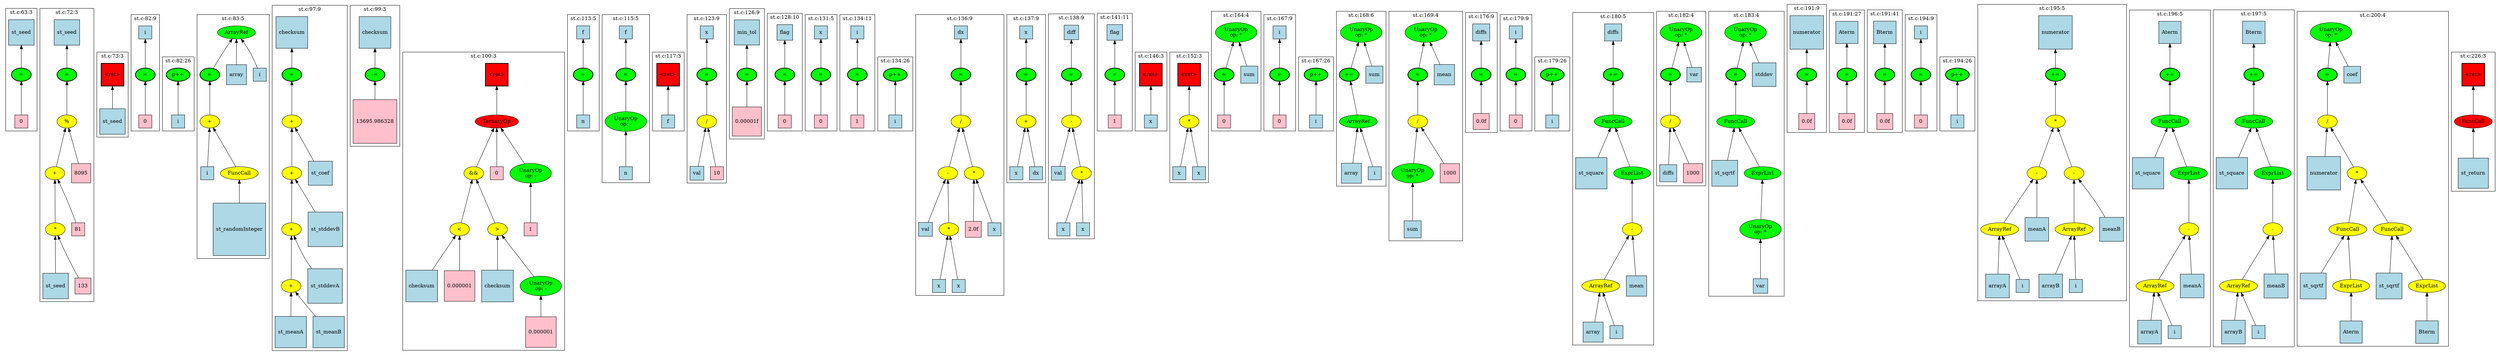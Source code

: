strict graph "" {
	graph [bb="0,0,5948,826.5",
		newrank=true
	];
	node [label="\N"];
	{
		graph [rank=same,
			rankdir=LR
		];
		rank2	[height=0.5,
			label="",
			pos="1.5,652",
			style=invis,
			width=0.013889];
		185	[fillcolor=green,
			height=0.5,
			label="=",
			pos="47.5,652",
			style="filled,bold",
			width=0.75];
		rank2 -- 185	[pos="2.2188,652 8.2327,652 14.247,652 20.26,652",
			style=invis];
		194	[fillcolor=green,
			height=0.5,
			label="=",
			pos="157.5,652",
			style="filled,bold",
			width=0.75];
		185 -- 194	[pos="74.57,652 93.143,652 111.72,652 130.29,652",
			style=invis];
		203	[fillcolor=red,
			height=0.65278,
			label="\<ret\>",
			pos="267.5,652",
			shape=square,
			style="filled,bold",
			width=0.65278];
		194 -- 203	[pos="184.57,652 204.33,652 224.09,652 243.85,652",
			style=invis];
		221	[fillcolor=green,
			height=0.5,
			label="=",
			pos="346.5,652",
			style="filled,bold",
			width=0.75];
		203 -- 221	[pos="291.26,652 300.61,652 309.96,652 319.31,652",
			style=invis];
		227	[fillcolor=green,
			height=0.5,
			label="p++",
			pos="424.5,652",
			style="filled,bold",
			width=0.75];
		221 -- 227	[pos="373.62,652 381.57,652 389.52,652 397.47,652",
			style=invis];
		229	[fillcolor=green,
			height=0.5,
			label="=",
			pos="502.5,652",
			style="filled,bold",
			width=0.75];
		227 -- 229	[pos="451.62,652 459.57,652 467.52,652 475.47,652",
			style=invis];
		259	[fillcolor=green,
			height=0.5,
			label="=",
			pos="706.5,652",
			style="filled,bold",
			width=0.75];
		229 -- 259	[pos="510.65,669.36 516.89,681.12 526.47,696.31 538.5,706.5 541.84,709.33 543.22,709.59 547.5,710.5 569.46,715.16 626.54,715.16 648.5,\
710.5 670.6,705.81 687.52,684.62 697.23,669.09",
			style=invis];
		271	[fillcolor=green,
			height=0.5,
			label="-=",
			pos="903.5,652",
			style="filled,bold",
			width=0.75];
		259 -- 271	[pos="733.82,652 781.32,652 828.82,652 876.32,652",
			style=invis];
		274	[fillcolor=red,
			height=0.65278,
			label="\<ret\>",
			pos="1186.5,652",
			shape=square,
			style="filled,bold",
			width=0.65278];
		271 -- 274	[pos="930.58,652 1007.9,652 1085.2,652 1162.5,652",
			style=invis];
		304	[fillcolor=green,
			height=0.5,
			label="=",
			pos="1386.5,652",
			style="filled,bold",
			width=0.75];
		274 -- 304	[pos="1210.3,652 1260,652 1309.7,652 1359.3,652",
			style=invis];
		307	[fillcolor=green,
			height=0.5,
			label="=",
			pos="1484.5,652",
			style="filled,bold",
			width=0.75];
		304 -- 307	[pos="1413.7,652 1428.2,652 1442.8,652 1457.4,652",
			style=invis];
		311	[fillcolor=red,
			height=0.65278,
			label="\<ret\>",
			pos="1582.5,652",
			shape=square,
			style="filled,bold",
			width=0.65278];
		307 -- 311	[pos="1511.7,652 1527.4,652 1543.2,652 1559,652",
			style=invis];
		323	[fillcolor=green,
			height=0.5,
			label="=",
			pos="1678.5,652",
			style="filled,bold",
			width=0.75];
		311 -- 323	[pos="1606.1,652 1621.2,652 1636.3,652 1651.4,652",
			style=invis];
		335	[fillcolor=green,
			height=0.5,
			label="=",
			pos="1780.5,652",
			style="filled,bold",
			width=0.75];
		323 -- 335	[pos="1705.6,652 1721.5,652 1737.4,652 1753.3,652",
			style=invis];
		342	[fillcolor=green,
			height=0.5,
			label="=",
			pos="1867.5,652",
			style="filled,bold",
			width=0.75];
		335 -- 342	[pos="1807.7,652 1818.6,652 1829.5,652 1840.4,652",
			style=invis];
		350	[fillcolor=green,
			height=0.5,
			label="=",
			pos="1949.5,652",
			style="filled,bold",
			width=0.75];
		342 -- 350	[pos="1894.7,652 1903.9,652 1913,652 1922.1,652",
			style=invis];
		356	[fillcolor=green,
			height=0.5,
			label="=",
			pos="2030.5,652",
			style="filled,bold",
			width=0.75];
		350 -- 356	[pos="1976.7,652 1985.5,652 1994.4,652 2003.2,652",
			style=invis];
		362	[fillcolor=green,
			height=0.5,
			label="p++",
			pos="2115.5,652",
			style="filled,bold",
			width=0.75];
		356 -- 362	[pos="2057.7,652 2068,652 2078.2,652 2088.4,652",
			style=invis];
		369	[fillcolor=green,
			height=0.5,
			label="=",
			pos="2283.5,652",
			style="filled,bold",
			width=0.75];
		362 -- 369	[pos="2142.7,652 2180.6,652 2218.4,652 2256.3,652",
			style=invis];
		380	[fillcolor=green,
			height=0.5,
			label="=",
			pos="2457.5,652",
			style="filled,bold",
			width=0.75];
		369 -- 380	[pos="2310.7,652 2350.5,652 2390.4,652 2430.3,652",
			style=invis];
		385	[fillcolor=green,
			height=0.5,
			label="=",
			pos="2580.5,652",
			style="filled,bold",
			width=0.75];
		380 -- 385	[pos="2484.9,652 2507.7,652 2530.5,652 2553.2,652",
			style=invis];
		399	[fillcolor=green,
			height=0.5,
			label="=",
			pos="2688.5,652",
			style="filled,bold",
			width=0.75];
		385 -- 399	[pos="2607.5,652 2625.4,652 2643.4,652 2661.3,652",
			style=invis];
		402	[fillcolor=red,
			height=0.65278,
			label="\<ret\>",
			pos="2770.5,652",
			shape=square,
			style="filled,bold",
			width=0.65278];
		399 -- 402	[pos="2715.7,652 2726.1,652 2736.6,652 2747,652",
			style=invis];
		414	[fillcolor=red,
			height=0.65278,
			label="\<ret\>",
			pos="2866.5,652",
			shape=square,
			style="filled,bold",
			width=0.65278];
		402 -- 414	[pos="2794.1,652 2810.3,652 2826.5,652 2842.8,652",
			style=invis];
		440	[fillcolor=green,
			height=0.5,
			label="=",
			pos="2962.5,652",
			style="filled,bold",
			width=0.75];
		414 -- 440	[pos="2890.1,652 2905.2,652 2920.3,652 2935.4,652",
			style=invis];
		446	[fillcolor=green,
			height=0.5,
			label="=",
			pos="3098.5,652",
			style="filled,bold",
			width=0.75];
		440 -- 446	[pos="2970.6,669.36 2976.9,681.12 2986.5,696.31 2998.5,706.5 3001.8,709.33 3003.2,709.59 3007.5,710.5 3026.2,714.47 3031.8,714.47 3050.5,\
710.5 3070.7,706.22 3084.2,685.19 3091.6,669.56",
			style=invis];
		452	[fillcolor=green,
			height=0.5,
			label="p++",
			pos="3179.5,652",
			style="filled,bold",
			width=0.75];
		446 -- 452	[pos="3125.7,652 3134.5,652 3143.4,652 3152.2,652",
			style=invis];
		454	[fillcolor=green,
			height=0.5,
			label="+=",
			pos="3261.5,652",
			style="filled,bold",
			width=0.75];
		452 -- 454	[pos="3206.7,652 3215.9,652 3225,652 3234.1,652",
			style=invis];
		460	[fillcolor=green,
			height=0.5,
			label="=",
			pos="3425.5,652",
			style="filled,bold",
			width=0.75];
		454 -- 460	[pos="3269.6,669.36 3275.9,681.12 3285.5,696.31 3297.5,706.5 3300.8,709.33 3302.2,709.59 3306.5,710.5 3325.2,714.47 3330.8,714.47 3349.5,\
710.5 3375.7,704.93 3399,683.23 3412.7,667.89",
			style=invis];
		492	[fillcolor=green,
			height=0.5,
			label="=",
			pos="3577.5,652",
			style="filled,bold",
			width=0.75];
		460 -- 492	[pos="3434,669.36 3440.4,681.11 3450.3,696.3 3462.5,706.5 3465.9,709.31 3467.2,709.59 3471.5,710.5 3484.1,713.18 3516.9,713.18 3529.5,\
710.5 3549.7,706.22 3563.2,685.19 3570.6,669.56",
			style=invis];
		498	[fillcolor=green,
			height=0.5,
			label="=",
			pos="3655.5,652",
			style="filled,bold",
			width=0.75];
		492 -- 498	[pos="3604.6,652 3612.6,652 3620.5,652 3628.5,652",
			style=invis];
		504	[fillcolor=green,
			height=0.5,
			label="p++",
			pos="3736.5,652",
			style="filled,bold",
			width=0.75];
		498 -- 504	[pos="3682.7,652 3691.5,652 3700.4,652 3709.2,652",
			style=invis];
		506	[fillcolor=green,
			height=0.5,
			label="+=",
			pos="3876.5,652",
			style="filled,bold",
			width=0.75];
		504 -- 506	[pos="3763.6,652 3792.1,652 3820.6,652 3849.1,652",
			style=invis];
		516	[fillcolor=green,
			height=0.5,
			label="=",
			pos="4012.5,652",
			style="filled,bold",
			width=0.75];
		506 -- 516	[pos="3903.6,652 3930.8,652 3958,652 3985.3,652",
			style=invis];
		522	[fillcolor=green,
			height=0.5,
			label="=",
			pos="4169.5,652",
			style="filled,bold",
			width=0.75];
		516 -- 522	[pos="4020.6,669.36 4026.9,681.12 4036.5,696.31 4048.5,706.5 4051.8,709.33 4053.2,709.59 4057.5,710.5 4074.5,714.1 4079.5,714.1 4096.5,\
710.5 4121.9,705.11 4144.1,683.6 4157.1,668.23",
			style=invis];
		558	[fillcolor=green,
			height=0.5,
			label="=",
			pos="4337.5,652",
			style="filled,bold",
			width=0.75];
		522 -- 558	[pos="4177.6,669.36 4183.9,681.12 4193.5,696.31 4205.5,706.5 4208.8,709.33 4210.2,709.59 4214.5,710.5 4228.6,713.5 4265.4,713.5 4279.5,\
710.5 4301.6,705.81 4318.5,684.62 4328.2,669.09",
			style=invis];
		562	[fillcolor=green,
			height=0.5,
			label="=",
			pos="4428.5,652",
			style="filled,bold",
			width=0.75];
		558 -- 562	[pos="4364.5,652 4376.7,652 4388.8,652 4401,652",
			style=invis];
		566	[fillcolor=green,
			height=0.5,
			label="=",
			pos="4513.5,652",
			style="filled,bold",
			width=0.75];
		562 -- 566	[pos="4455.7,652 4466,652 4476.2,652 4486.4,652",
			style=invis];
		572	[fillcolor=green,
			height=0.5,
			label="=",
			pos="4595.5,652",
			style="filled,bold",
			width=0.75];
		566 -- 572	[pos="4540.7,652 4549.9,652 4559,652 4568.1,652",
			style=invis];
		578	[fillcolor=green,
			height=0.5,
			label="p++",
			pos="4676.5,652",
			style="filled,bold",
			width=0.75];
		572 -- 578	[pos="4622.7,652 4631.5,652 4640.4,652 4649.2,652",
			style=invis];
		581	[fillcolor=green,
			height=0.5,
			label="+=",
			pos="4910.5,652",
			style="filled,bold",
			width=0.75];
		578 -- 581	[pos="4703.9,652 4763.8,652 4823.6,652 4883.5,652",
			style=invis];
		594	[fillcolor=green,
			height=0.5,
			label="+=",
			pos="5182.5,652",
			style="filled,bold",
			width=0.75];
		581 -- 594	[pos="4937.6,652 5010.1,652 5082.7,652 5155.2,652",
			style=invis];
		604	[fillcolor=green,
			height=0.5,
			label="+=",
			pos="5376.5,652",
			style="filled,bold",
			width=0.75];
		594 -- 604	[pos="5209.8,652 5256.3,652 5302.9,652 5349.5,652",
			style=invis];
		614	[fillcolor=green,
			height=0.5,
			label="=",
			pos="5549.5,652",
			style="filled,bold",
			width=0.75];
		604 -- 614	[pos="5403.5,652 5443.2,652 5482.8,652 5522.4,652",
			style=invis];
		696	[fillcolor=red,
			height=0.65278,
			label="\<ret\>",
			pos="5887.5,652",
			shape=square,
			style="filled,bold",
			width=0.65278];
		614 -- 696	[pos="5555.7,669.61 5562.4,685.27 5574.8,706.32 5594.5,710.5 5619.4,715.78 5798.6,715.78 5823.5,710.5 5843.5,706.25 5860.3,690.01 5871.7,\
675.71",
			style=invis];
		end	[height=0.5,
			label="",
			pos="5947.5,652",
			style=invis,
			width=0.013889];
		696 -- end	[pos="5911.4,652 5923.2,652 5935.1,652 5946.9,652",
			style=invis];
	}
	subgraph cluster194 {
		graph [bb="91.5,126.5,223.5,810",
			label="st.c:72:3",
			lheight=0.21,
			lp="157.5,798.5",
			lwidth=0.65
		];
		194;
		196	[fillcolor=yellow,
			height=0.5,
			label="%",
			pos="157.5,542.5",
			style=filled,
			width=0.75];
		194 -- 196	[dir=back,
			pos="s,157.5,633.73 157.5,623.48 157.5,603.7 157.5,577.64 157.5,560.73"];
		197	[fillcolor=yellow,
			height=0.5,
			label="+",
			pos="126.5,422.5",
			style=filled,
			width=0.75];
		196 -- 197	[dir=back,
			pos="s,153.06,524.59 150.5,514.84 144.5,492 136.04,459.81 130.93,440.38"];
		202	[fillcolor=pink,
			height=0.61111,
			label=8095,
			pos="193.5,422.5",
			shape=square,
			style=filled,
			width=0.61111];
		196 -- 202	[dir=back,
			pos="s,162.66,524.59 165.61,514.92 172.08,493.72 181.01,464.43 187.01,444.77"];
		198	[fillcolor=yellow,
			height=0.5,
			label="*",
			pos="126.5,293.5",
			style=filled,
			width=0.75];
		197 -- 198	[dir=back,
			pos="s,126.5,404.37 126.5,394.1 126.5,369.1 126.5,332.94 126.5,311.76"];
		201	[fillcolor=pink,
			height=0.5,
			label=81,
			pos="189.5,293.5",
			shape=square,
			style=filled,
			width=0.5];
		197 -- 201	[dir=back,
			pos="s,134.71,405.35 139.39,396.1 146.29,382.46 154.91,365.33 162.5,350 168.87,337.13 175.97,322.53 181.29,311.53"];
		195	[fillcolor=lightblue,
			height=0.77778,
			label=st_seed,
			pos="157.5,751",
			shape=square,
			style=filled,
			width=0.77778];
		195 -- 194	[dir=back,
			pos="s,157.5,722.98 157.5,712.64 157.5,697.98 157.5,681.89 157.5,670.12"];
		199	[fillcolor=lightblue,
			height=0.77778,
			label=st_seed,
			pos="127.5,162.5",
			shape=square,
			style=filled,
			width=0.77778];
		198 -- 199	[dir=back,
			pos="s,126.63,275.37 126.71,265.37 126.88,243.39 127.12,212.58 127.29,190.61"];
		200	[fillcolor=pink,
			height=0.51389,
			label=133,
			pos="192.5,162.5",
			shape=square,
			style=filled,
			width=0.51389];
		198 -- 200	[dir=back,
			pos="s,134.86,276.16 139.46,267.16 152.41,241.86 171.97,203.63 183.36,181.36"];
	}
	subgraph cluster581 {
		graph [bb="4723.5,127.5,5081.5,818.5",
			label="st.c:195:5",
			lheight=0.21,
			lp="4902.5,807",
			lwidth=0.75
		];
		581;
		583	[fillcolor=yellow,
			height=0.5,
			label="*",
			pos="4910.5,542.5",
			style=filled,
			width=0.75];
		581 -- 583	[dir=back,
			pos="s,4910.5,633.73 4910.5,623.48 4910.5,603.7 4910.5,577.64 4910.5,560.73"];
		584	[fillcolor=yellow,
			height=0.5,
			label="-",
			pos="4865.5,422.5",
			style=filled,
			width=0.75];
		583 -- 584	[dir=back,
			pos="s,4904.1,524.84 4900.5,515.36 4891.8,492.37 4879.3,459.62 4871.8,440.07"];
		589	[fillcolor=yellow,
			height=0.5,
			label="-",
			pos="4955.5,422.5",
			style=filled,
			width=0.75];
		583 -- 589	[dir=back,
			pos="s,4916.9,524.84 4920.5,515.36 4929.2,492.37 4941.7,459.62 4949.2,440.07"];
		585	[fillcolor=yellow,
			height=0.5,
			label=ArrayRef,
			pos="4775.5,293.5",
			style=filled,
			width=1.2277];
		584 -- 585	[dir=back,
			pos="s,4854.5,405.93 4848.6,397.61 4830.6,372.32 4802.8,333.07 4787.2,311.01"];
		588	[fillcolor=lightblue,
			height=0.77778,
			label=meanA,
			pos="4865.5,293.5",
			shape=square,
			style=filled,
			width=0.77778];
		584 -- 588	[dir=back,
			pos="s,4865.5,404.37 4865.5,394.28 4865.5,372.8 4865.5,342.98 4865.5,321.55"];
		590	[fillcolor=yellow,
			height=0.5,
			label=ArrayRef,
			pos="4955.5,293.5",
			style=filled,
			width=1.2277];
		589 -- 590	[dir=back,
			pos="s,4955.5,404.37 4955.5,394.1 4955.5,369.1 4955.5,332.94 4955.5,311.76"];
		593	[fillcolor=lightblue,
			height=0.77778,
			label=meanB,
			pos="5045.5,293.5",
			shape=square,
			style=filled,
			width=0.77778];
		589 -- 593	[dir=back,
			pos="s,4967.3,406.04 4973.4,398 4983.8,384.15 4997.1,366.22 5008.5,350 5015,340.81 5021.8,330.62 5027.9,321.5"];
		582	[fillcolor=lightblue,
			height=1.0139,
			label=numerator,
			pos="4910.5,751",
			shape=square,
			style=filled,
			width=1.0139];
		582 -- 581	[dir=back,
			pos="s,4910.5,714.43 4910.5,704.3 4910.5,692.1 4910.5,679.66 4910.5,670.08"];
		586	[fillcolor=lightblue,
			height=0.75,
			label=arrayA,
			pos="4768.5,162.5",
			shape=square,
			style=filled,
			width=0.75];
		585 -- 586	[dir=back,
			pos="s,4774.6,275.37 4774,265.23 4772.8,242.94 4771.1,211.63 4769.9,189.64"];
		587	[fillcolor=lightblue,
			height=0.5,
			label=i,
			pos="4831.5,162.5",
			shape=square,
			style=filled,
			width=0.5];
		585 -- 587	[dir=back,
			pos="s,4782.8,275.64 4786.9,266.2 4798,240.68 4814.5,202.69 4824,180.78"];
		591	[fillcolor=lightblue,
			height=0.73611,
			label=arrayB,
			pos="4898.5,162.5",
			shape=square,
			style=filled,
			width=0.73611];
		590 -- 591	[dir=back,
			pos="s,4948,275.64 4944,266.36 4934,243.89 4919.8,211.65 4909.9,189.28"];
		592	[fillcolor=lightblue,
			height=0.5,
			label=i,
			pos="4961.5,162.5",
			shape=square,
			style=filled,
			width=0.5];
		590 -- 592	[dir=back,
			pos="s,4956.3,275.37 4956.8,265.23 4958,239.7 4959.7,202.32 4960.7,180.7"];
	}
	subgraph cluster311 {
		graph [bb="1547.5,516.5,1617.5,706.5",
			label="st.c:117:3",
			lheight=0.21,
			lp="1582.5,695",
			lwidth=0.75
		];
		311;
		312	[fillcolor=lightblue,
			height=0.5,
			label=f,
			pos="1582.5,542.5",
			shape=square,
			style=filled,
			width=0.5];
		311 -- 312	[dir=back,
			pos="s,1582.5,628.46 1582.5,618.42 1582.5,599.41 1582.5,576.21 1582.5,560.71"];
	}
	subgraph cluster578 {
		graph [bb="4638.5,516.5,4715.5,701",
			label="st.c:194:26",
			lheight=0.21,
			lp="4677,689.5",
			lwidth=0.85
		];
		578;
		579	[fillcolor=lightblue,
			height=0.5,
			label=i,
			pos="4676.5,542.5",
			shape=square,
			style=filled,
			width=0.5];
		578 -- 579	[dir=back,
			pos="s,4676.5,633.73 4676.5,623.48 4676.5,603.7 4676.5,577.64 4676.5,560.73"];
	}
	subgraph cluster572 {
		graph [bb="4560.5,516.5,4630.5,800",
			label="st.c:194:9",
			lheight=0.21,
			lp="4595.5,788.5",
			lwidth=0.75
		];
		572;
		574	[fillcolor=pink,
			height=0.5,
			label=0,
			pos="4595.5,542.5",
			shape=square,
			style=filled,
			width=0.5];
		572 -- 574	[dir=back,
			pos="s,4595.5,633.73 4595.5,623.48 4595.5,603.7 4595.5,577.64 4595.5,560.73"];
		573	[fillcolor=lightblue,
			height=0.5,
			label=i,
			pos="4595.5,751",
			shape=square,
			style=filled,
			width=0.5];
		573 -- 572	[dir=back,
			pos="s,4595.5,732.66 4595.5,722.33 4595.5,705.53 4595.5,684.63 4595.5,670.19"];
	}
	subgraph cluster369 {
		graph [bb="2162.5,136.5,2396.5,800",
			label="st.c:136:9",
			lheight=0.21,
			lp="2279.5,788.5",
			lwidth=0.75
		];
		369;
		371	[fillcolor=yellow,
			height=0.5,
			label="/",
			pos="2283.5,542.5",
			style=filled,
			width=0.75];
		369 -- 371	[dir=back,
			pos="s,2283.5,633.73 2283.5,623.48 2283.5,603.7 2283.5,577.64 2283.5,560.73"];
		372	[fillcolor=yellow,
			height=0.5,
			label="-",
			pos="2247.5,422.5",
			style=filled,
			width=0.75];
		371 -- 372	[dir=back,
			pos="s,2278.3,524.59 2275.4,514.84 2268.4,492 2258.6,459.81 2252.6,440.38"];
		377	[fillcolor=yellow,
			height=0.5,
			label="*",
			pos="2319.5,422.5",
			style=filled,
			width=0.75];
		371 -- 377	[dir=back,
			pos="s,2288.7,524.59 2291.6,514.84 2298.6,492 2308.4,459.81 2314.4,440.38"];
		373	[fillcolor=lightblue,
			height=0.5,
			label=val,
			pos="2188.5,293.5",
			shape=square,
			style=filled,
			width=0.5];
		372 -- 373	[dir=back,
			pos="s,2239.9,405.16 2235.6,395.89 2223.9,370.79 2206.5,333.25 2196.4,311.59"];
		374	[fillcolor=yellow,
			height=0.5,
			label="*",
			pos="2251.5,293.5",
			style=filled,
			width=0.75];
		372 -- 374	[dir=back,
			pos="s,2248,404.37 2248.4,394.1 2249.2,369.1 2250.3,332.94 2251,311.76"];
		378	[fillcolor=pink,
			height=0.52778,
			label="2.0f",
			pos="2315.5,293.5",
			shape=square,
			style=filled,
			width=0.52778];
		377 -- 378	[dir=back,
			pos="s,2319,404.37 2318.6,394.22 2317.9,369.54 2316.7,333.9 2316.1,312.58"];
		379	[fillcolor=lightblue,
			height=0.5,
			label=x,
			pos="2370.5,293.5",
			shape=square,
			style=filled,
			width=0.5];
		377 -- 379	[dir=back,
			pos="s,2326.2,404.9 2329.9,395.61 2340,370.48 2355,333.08 2363.7,311.51"];
		370	[fillcolor=lightblue,
			height=0.5,
			label=dx,
			pos="2283.5,751",
			shape=square,
			style=filled,
			width=0.5];
		370 -- 369	[dir=back,
			pos="s,2283.5,732.66 2283.5,722.33 2283.5,705.53 2283.5,684.63 2283.5,670.19"];
		375	[fillcolor=lightblue,
			height=0.5,
			label=x,
			pos="2224.5,162.5",
			shape=square,
			style=filled,
			width=0.5];
		374 -- 375	[dir=back,
			pos="s,2248,275.64 2245.9,265.52 2240.5,240.01 2232.7,202.5 2228.1,180.78"];
		376	[fillcolor=lightblue,
			height=0.5,
			label=x,
			pos="2278.5,162.5",
			shape=square,
			style=filled,
			width=0.5];
		374 -- 376	[dir=back,
			pos="s,2255,275.64 2257.1,265.52 2262.5,240.01 2270.3,202.5 2274.9,180.78"];
	}
	subgraph cluster307 {
		graph [bb="1429.5,396.5,1539.5,800",
			label="st.c:115:5",
			lheight=0.21,
			lp="1484.5,788.5",
			lwidth=0.75
		];
		307;
		309	[fillcolor=green,
			height=0.74639,
			label="UnaryOp
op: -",
			pos="1484.5,542.5",
			style=filled,
			width=1.316];
		307 -- 309	[dir=back,
			pos="s,1484.5,633.73 1484.5,623.55 1484.5,606.95 1484.5,585.91 1484.5,569.56"];
		310	[fillcolor=lightblue,
			height=0.5,
			label=n,
			pos="1484.5,422.5",
			shape=square,
			style=filled,
			width=0.5];
		309 -- 310	[dir=back,
			pos="s,1484.5,515.6 1484.5,505.47 1484.5,483.91 1484.5,457.5 1484.5,440.59"];
		308	[fillcolor=lightblue,
			height=0.5,
			label=f,
			pos="1484.5,751",
			shape=square,
			style=filled,
			width=0.5];
		308 -- 307	[dir=back,
			pos="s,1484.5,732.66 1484.5,722.33 1484.5,705.53 1484.5,684.63 1484.5,670.19"];
	}
	subgraph cluster362 {
		graph [bb="2077.5,516.5,2154.5,701",
			label="st.c:134:26",
			lheight=0.21,
			lp="2116,689.5",
			lwidth=0.85
		];
		362;
		363	[fillcolor=lightblue,
			height=0.5,
			label=i,
			pos="2115.5,542.5",
			shape=square,
			style=filled,
			width=0.5];
		362 -- 363	[dir=back,
			pos="s,2115.5,633.73 2115.5,623.48 2115.5,603.7 2115.5,577.64 2115.5,560.73"];
	}
	subgraph cluster558 {
		graph [bb="4292.5,515.5,4382.5,818.5",
			label="st.c:191:9",
			lheight=0.21,
			lp="4337.5,807",
			lwidth=0.75
		];
		558;
		561	[fillcolor=pink,
			height=0.52778,
			label="0.0f",
			pos="4337.5,542.5",
			shape=square,
			style=filled,
			width=0.52778];
		558 -- 561	[dir=back,
			pos="s,4337.5,633.73 4337.5,623.68 4337.5,604.29 4337.5,578.79 4337.5,561.81"];
		559	[fillcolor=lightblue,
			height=1.0139,
			label=numerator,
			pos="4337.5,751",
			shape=square,
			style=filled,
			width=1.0139];
		559 -- 558	[dir=back,
			pos="s,4337.5,714.43 4337.5,704.3 4337.5,692.1 4337.5,679.66 4337.5,670.08"];
	}
	subgraph cluster356 {
		graph [bb="1992.5,516.5,2069.5,800",
			label="st.c:134:11",
			lheight=0.21,
			lp="2031,788.5",
			lwidth=0.85
		];
		356;
		358	[fillcolor=pink,
			height=0.5,
			label=1,
			pos="2030.5,542.5",
			shape=square,
			style=filled,
			width=0.5];
		356 -- 358	[dir=back,
			pos="s,2030.5,633.73 2030.5,623.48 2030.5,603.7 2030.5,577.64 2030.5,560.73"];
		357	[fillcolor=lightblue,
			height=0.5,
			label=i,
			pos="2030.5,751",
			shape=square,
			style=filled,
			width=0.5];
		357 -- 356	[dir=back,
			pos="s,2030.5,732.66 2030.5,722.33 2030.5,705.53 2030.5,684.63 2030.5,670.19"];
	}
	subgraph cluster304 {
		graph [bb="1351.5,516.5,1421.5,800",
			label="st.c:113:5",
			lheight=0.21,
			lp="1386.5,788.5",
			lwidth=0.75
		];
		304;
		306	[fillcolor=lightblue,
			height=0.5,
			label=n,
			pos="1386.5,542.5",
			shape=square,
			style=filled,
			width=0.5];
		304 -- 306	[dir=back,
			pos="s,1386.5,633.73 1386.5,623.48 1386.5,603.7 1386.5,577.64 1386.5,560.73"];
		305	[fillcolor=lightblue,
			height=0.5,
			label=f,
			pos="1386.5,751",
			shape=square,
			style=filled,
			width=0.5];
		305 -- 304	[dir=back,
			pos="s,1386.5,732.66 1386.5,722.33 1386.5,705.53 1386.5,684.63 1386.5,670.19"];
	}
	subgraph cluster566 {
		graph [bb="4475.5,515.5,4552.5,807.5",
			label="st.c:191:41",
			lheight=0.21,
			lp="4514,796",
			lwidth=0.85
		];
		566;
		569	[fillcolor=pink,
			height=0.52778,
			label="0.0f",
			pos="4513.5,542.5",
			shape=square,
			style=filled,
			width=0.52778];
		566 -- 569	[dir=back,
			pos="s,4513.5,633.73 4513.5,623.68 4513.5,604.29 4513.5,578.79 4513.5,561.81"];
		567	[fillcolor=lightblue,
			height=0.70833,
			label=Bterm,
			pos="4513.5,751",
			shape=square,
			style=filled,
			width=0.70833];
		567 -- 566	[dir=back,
			pos="s,4513.5,725.27 4513.5,715.07 4513.5,699.75 4513.5,682.47 4513.5,670.04"];
	}
	subgraph cluster350 {
		graph [bb="1914.5,516.5,1984.5,800",
			label="st.c:131:5",
			lheight=0.21,
			lp="1949.5,788.5",
			lwidth=0.75
		];
		350;
		352	[fillcolor=pink,
			height=0.5,
			label=0,
			pos="1949.5,542.5",
			shape=square,
			style=filled,
			width=0.5];
		350 -- 352	[dir=back,
			pos="s,1949.5,633.73 1949.5,623.48 1949.5,603.7 1949.5,577.64 1949.5,560.73"];
		351	[fillcolor=lightblue,
			height=0.5,
			label=x,
			pos="1949.5,751",
			shape=square,
			style=filled,
			width=0.5];
		351 -- 350	[dir=back,
			pos="s,1949.5,732.66 1949.5,722.33 1949.5,705.53 1949.5,684.63 1949.5,670.19"];
	}
	subgraph cluster562 {
		graph [bb="4390.5,515.5,4467.5,808",
			label="st.c:191:27",
			lheight=0.21,
			lp="4429,796.5",
			lwidth=0.85
		];
		562;
		565	[fillcolor=pink,
			height=0.52778,
			label="0.0f",
			pos="4428.5,542.5",
			shape=square,
			style=filled,
			width=0.52778];
		562 -- 565	[dir=back,
			pos="s,4428.5,633.73 4428.5,623.68 4428.5,604.29 4428.5,578.79 4428.5,561.81"];
		563	[fillcolor=lightblue,
			height=0.72222,
			label=Aterm,
			pos="4428.5,751",
			shape=square,
			style=filled,
			width=0.72222];
		563 -- 562	[dir=back,
			pos="s,4428.5,724.77 4428.5,714.65 4428.5,699.49 4428.5,682.47 4428.5,670.16"];
	}
	subgraph cluster342 {
		graph [bb="1829.5,516.5,1906.5,800.5",
			label="st.c:128:10",
			lheight=0.21,
			lp="1868,789",
			lwidth=0.85
		];
		342;
		345	[fillcolor=pink,
			height=0.5,
			label=0,
			pos="1867.5,542.5",
			shape=square,
			style=filled,
			width=0.5];
		342 -- 345	[dir=back,
			pos="s,1867.5,633.73 1867.5,623.48 1867.5,603.7 1867.5,577.64 1867.5,560.73"];
		343	[fillcolor=lightblue,
			height=0.51389,
			label=flag,
			pos="1867.5,751",
			shape=square,
			style=filled,
			width=0.51389];
		343 -- 342	[dir=back,
			pos="s,1867.5,732.21 1867.5,721.87 1867.5,705.09 1867.5,684.34 1867.5,670.03"];
	}
	subgraph cluster335 {
		graph [bb="1739.5,502,1821.5,811.5",
			label="st.c:126:9",
			lheight=0.21,
			lp="1780.5,800",
			lwidth=0.75
		];
		335;
		338	[fillcolor=pink,
			height=0.90278,
			label="0.00001f",
			pos="1780.5,542.5",
			shape=square,
			style=filled,
			width=0.90278];
		335 -- 338	[dir=back,
			pos="s,1780.5,633.73 1780.5,623.66 1780.5,608.84 1780.5,590.46 1780.5,575.04"];
		336	[fillcolor=lightblue,
			height=0.81944,
			label=min_tol,
			pos="1780.5,751",
			shape=square,
			style=filled,
			width=0.81944];
		336 -- 335	[dir=back,
			pos="s,1780.5,721.42 1780.5,711.3 1780.5,697.02 1780.5,681.55 1780.5,670.14"];
	}
	subgraph cluster460 {
		graph [bb="3362.5,265.5,3534.5,808.87",
			label="st.c:169:4",
			lheight=0.21,
			lp="3448.5,797.37",
			lwidth=0.75
		];
		460;
		463	[fillcolor=yellow,
			height=0.5,
			label="/",
			pos="3425.5,542.5",
			style=filled,
			width=0.75];
		460 -- 463	[dir=back,
			pos="s,3425.5,633.73 3425.5,623.48 3425.5,603.7 3425.5,577.64 3425.5,560.73"];
		464	[fillcolor=green,
			height=0.74639,
			label="UnaryOp
op: *",
			pos="3417.5,422.5",
			style=filled,
			width=1.316];
		463 -- 464	[dir=back,
			pos="s,3424.3,524.34 3423.7,514.26 3422.3,494.74 3420.6,468.6 3419.3,449.39"];
		466	[fillcolor=pink,
			height=0.61111,
			label=1000,
			pos="3504.5,422.5",
			shape=square,
			style=filled,
			width=0.61111];
		463 -- 466	[dir=back,
			pos="s,3436.2,525.59 3441.9,517.07 3456.1,495.73 3476.7,465.07 3490.3,444.74"];
		465	[fillcolor=lightblue,
			height=0.55556,
			label=sum,
			pos="3417.5,293.5",
			shape=square,
			style=filled,
			width=0.55556];
		464 -- 465	[dir=back,
			pos="s,3417.5,395.49 3417.5,385.29 3417.5,362.04 3417.5,332.76 3417.5,313.84"];
		461	[fillcolor=green,
			height=0.74639,
			label="UnaryOp
op: *",
			pos="3448.5,751",
			style=filled,
			width=1.316];
		461 -- 460	[dir=back,
			pos="s,3442.4,724.26 3440,714.16 3436.4,699.05 3432.4,682.17 3429.5,669.98"];
		462	[fillcolor=lightblue,
			height=0.65278,
			label=mean,
			pos="3494.5,652",
			shape=square,
			style=filled,
			width=0.65278];
		461 -- 462	[dir=back,
			pos="s,3460.5,724.77 3464.9,715.49 3471.1,702.31 3478.1,687.61 3483.7,675.79"];
	}
	subgraph cluster323 {
		graph [bb="1625.5,396.5,1731.5,800",
			label="st.c:123:9",
			lheight=0.21,
			lp="1678.5,788.5",
			lwidth=0.75
		];
		323;
		326	[fillcolor=yellow,
			height=0.5,
			label="/",
			pos="1678.5,542.5",
			style=filled,
			width=0.75];
		323 -- 326	[dir=back,
			pos="s,1678.5,633.73 1678.5,623.48 1678.5,603.7 1678.5,577.64 1678.5,560.73"];
		327	[fillcolor=lightblue,
			height=0.5,
			label=val,
			pos="1651.5,422.5",
			shape=square,
			style=filled,
			width=0.5];
		326 -- 327	[dir=back,
			pos="s,1674.6,524.59 1672.3,514.59 1667.2,491.92 1659.9,460.16 1655.4,440.76"];
		328	[fillcolor=pink,
			height=0.5,
			label=10,
			pos="1705.5,422.5",
			shape=square,
			style=filled,
			width=0.5];
		326 -- 328	[dir=back,
			pos="s,1682.4,524.59 1684.7,514.59 1689.8,491.92 1697.1,460.16 1701.6,440.76"];
		324	[fillcolor=lightblue,
			height=0.5,
			label=x,
			pos="1678.5,751",
			shape=square,
			style=filled,
			width=0.5];
		324 -- 323	[dir=back,
			pos="s,1678.5,732.66 1678.5,722.33 1678.5,705.53 1678.5,684.63 1678.5,670.19"];
	}
	subgraph cluster614 {
		graph [bb="5477.5,18,5828.5,808.87",
			label="st.c:200:4",
			lheight=0.21,
			lp="5653,797.37",
			lwidth=0.75
		];
		614;
		617	[fillcolor=yellow,
			height=0.5,
			label="/",
			pos="5549.5,542.5",
			style=filled,
			width=0.75];
		614 -- 617	[dir=back,
			pos="s,5549.5,633.73 5549.5,623.48 5549.5,603.7 5549.5,577.64 5549.5,560.73"];
		618	[fillcolor=lightblue,
			height=1.0139,
			label=numerator,
			pos="5540.5,422.5",
			shape=square,
			style=filled,
			width=1.0139];
		617 -- 618	[dir=back,
			pos="s,5548.2,524.34 5547.4,514.34 5546.2,497.96 5544.6,476.9 5543.2,459.19"];
		619	[fillcolor=yellow,
			height=0.5,
			label="*",
			pos="5622.5,422.5",
			style=filled,
			width=0.75];
		617 -- 619	[dir=back,
			pos="s,5559.3,525.59 5564.7,516.97 5579.1,493.72 5600.2,459.48 5612.6,439.54"];
		620	[fillcolor=yellow,
			height=0.5,
			label=FuncCall,
			pos="5594.5,293.5",
			style=filled,
			width=1.1916];
		619 -- 620	[dir=back,
			pos="s,5618.8,404.64 5616.6,394.65 5611,369.52 5602.9,332.72 5598.2,311.43"];
		624	[fillcolor=yellow,
			height=0.5,
			label=FuncCall,
			pos="5698.5,293.5",
			style=filled,
			width=1.1916];
		619 -- 624	[dir=back,
			pos="s,5632.1,405.42 5637.3,396.78 5652.4,371.56 5675.4,333.13 5688.5,311.26"];
		615	[fillcolor=green,
			height=0.74639,
			label="UnaryOp
op: *",
			pos="5559.5,751",
			style=filled,
			width=1.316];
		615 -- 614	[dir=back,
			pos="s,5556.8,724.01 5555.8,713.98 5554.2,699 5552.5,682.31 5551.3,670.19"];
		616	[fillcolor=lightblue,
			height=0.55556,
			label=coef,
			pos="5614.5,652",
			shape=square,
			style=filled,
			width=0.55556];
		615 -- 616	[dir=back,
			pos="s,5574.5,725.26 5579.7,716.48 5581.7,713.12 5583.6,709.75 5585.5,706.5 5591.9,695.3 5598.8,682.62 5604.2,672.42"];
		621	[fillcolor=lightblue,
			height=0.79167,
			label=st_sqrtf,
			pos="5514.5,162.5",
			shape=square,
			style=filled,
			width=0.79167];
		620 -- 621	[dir=back,
			pos="s,5584.2,275.9 5578.8,267.19 5565.3,245.36 5545.7,213.88 5531.8,191.34"];
		622	[fillcolor=yellow,
			height=0.5,
			label=ExprList,
			pos="5602.5,162.5",
			style=filled,
			width=1.1555];
		620 -- 622	[dir=back,
			pos="s,5595.6,275.37 5596.2,265.23 5597.8,239.7 5600.1,202.32 5601.4,180.7"];
		625	[fillcolor=lightblue,
			height=0.79167,
			label=st_sqrtf,
			pos="5690.5,162.5",
			shape=square,
			style=filled,
			width=0.79167];
		624 -- 625	[dir=back,
			pos="s,5697.4,275.37 5696.8,265.14 5695.5,243.34 5693.6,212.96 5692.2,191.1"];
		626	[fillcolor=yellow,
			height=0.5,
			label=ExprList,
			pos="5778.5,162.5",
			style=filled,
			width=1.1555];
		624 -- 626	[dir=back,
			pos="s,5708.8,275.9 5714.1,267.39 5730.1,241.59 5754.5,202.16 5768.2,180.04"];
		623	[fillcolor=lightblue,
			height=0.72222,
			label=Aterm,
			pos="5602.5,52",
			shape=square,
			style=filled,
			width=0.72222];
		622 -- 623	[dir=back,
			pos="s,5602.5,144.07 5602.5,134.06 5602.5,116.85 5602.5,94.819 5602.5,78.073"];
		627	[fillcolor=lightblue,
			height=0.70833,
			label=Bterm,
			pos="5778.5,52",
			shape=square,
			style=filled,
			width=0.70833];
		626 -- 627	[dir=back,
			pos="s,5778.5,144.07 5778.5,133.99 5778.5,116.64 5778.5,94.439 5778.5,77.667"];
	}
	subgraph cluster274 {
		graph [bb="967.5,10,1343.5,706.5",
			label="st.c:100:3",
			lheight=0.21,
			lp="1155.5,695",
			lwidth=0.75
		];
		274;
		275	[fillcolor=red,
			height=0.5,
			label=TernaryOp,
			pos="1186.5,542.5",
			style=filled,
			width=1.3721];
		274 -- 275	[dir=back,
			pos="s,1186.5,628.46 1186.5,618.42 1186.5,599.41 1186.5,576.21 1186.5,560.71"];
		276	[fillcolor=yellow,
			height=0.5,
			label="&&",
			pos="1123.5,422.5",
			style=filled,
			width=0.75];
		275 -- 276	[dir=back,
			pos="s,1177.5,524.59 1172.7,515.65 1160.3,492.48 1142.6,459.2 1132.1,439.62"];
		284	[fillcolor=pink,
			height=0.5,
			label=0,
			pos="1186.5,422.5",
			shape=square,
			style=filled,
			width=0.5];
		275 -- 284	[dir=back,
			pos="s,1186.5,524.34 1186.5,514.32 1186.5,491.64 1186.5,460 1186.5,440.68"];
		285	[fillcolor=green,
			height=0.74639,
			label="UnaryOp
op: -",
			pos="1269.5,422.5",
			style=filled,
			width=1.316];
		275 -- 285	[dir=back,
			pos="s,1198.2,524.84 1204.1,516.44 1218.4,496.21 1238.3,467.9 1252.4,447.86"];
		277	[fillcolor=yellow,
			height=0.5,
			label="<",
			pos="1099.5,293.5",
			style=filled,
			width=0.75];
		276 -- 277	[dir=back,
			pos="s,1120.3,404.37 1118.4,394.43 1113.7,369.43 1106.8,333.03 1102.8,311.76"];
		280	[fillcolor=yellow,
			height=0.5,
			label=">",
			pos="1187.5,293.5",
			style=filled,
			width=0.75];
		276 -- 280	[dir=back,
			pos="s,1131.7,405.16 1136.3,396.11 1149.1,370.7 1168.4,332.37 1179.3,310.78"];
		286	[fillcolor=pink,
			height=0.5,
			label=1,
			pos="1269.5,293.5",
			shape=square,
			style=filled,
			width=0.5];
		285 -- 286	[dir=back,
			pos="s,1269.5,395.49 1269.5,385.24 1269.5,361.03 1269.5,330.31 1269.5,311.55"];
		278	[fillcolor=lightblue,
			height=0.98611,
			label=checksum,
			pos="1011.5,162.5",
			shape=square,
			style=filled,
			width=0.98611];
		277 -- 278	[dir=back,
			pos="s,1088.9,276.94 1083.1,268.49 1069.6,248.67 1050.2,220.28 1035.1,198.03"];
		279	[fillcolor=pink,
			height=0.94444,
			label=0.000001,
			pos="1099.5,162.5",
			shape=square,
			style=filled,
			width=0.94444];
		277 -- 279	[dir=back,
			pos="s,1099.5,275.37 1099.5,265.36 1099.5,245.32 1099.5,217.95 1099.5,196.63"];
		281	[fillcolor=lightblue,
			height=0.98611,
			label=checksum,
			pos="1187.5,162.5",
			shape=square,
			style=filled,
			width=0.98611];
		280 -- 281	[dir=back,
			pos="s,1187.5,275.37 1187.5,265.31 1187.5,245.76 1187.5,219.26 1187.5,198.19"];
		282	[fillcolor=green,
			height=0.74639,
			label="UnaryOp
op: -",
			pos="1288.5,162.5",
			style=filled,
			width=1.316];
		280 -- 282	[dir=back,
			pos="s,1199.5,277.2 1205.7,269.29 1223.8,246.2 1251.4,210.94 1269.7,187.56"];
		283	[fillcolor=pink,
			height=0.94444,
			label=0.000001,
			pos="1288.5,52",
			shape=square,
			style=filled,
			width=0.94444];
		282 -- 283	[dir=back,
			pos="s,1288.5,135.51 1288.5,125.31 1288.5,112.68 1288.5,98.563 1288.5,86.182"];
	}
	subgraph cluster221 {
		graph [bb="311.5,516.5,381.5,800",
			label="st.c:82:9",
			lheight=0.21,
			lp="346.5,788.5",
			lwidth=0.65
		];
		221;
		223	[fillcolor=pink,
			height=0.5,
			label=0,
			pos="346.5,542.5",
			shape=square,
			style=filled,
			width=0.5];
		221 -- 223	[dir=back,
			pos="s,346.5,633.73 346.5,623.48 346.5,603.7 346.5,577.64 346.5,560.73"];
		222	[fillcolor=lightblue,
			height=0.5,
			label=i,
			pos="346.5,751",
			shape=square,
			style=filled,
			width=0.5];
		222 -- 221	[dir=back,
			pos="s,346.5,732.66 346.5,722.33 346.5,705.53 346.5,684.63 346.5,670.19"];
	}
	subgraph cluster271 {
		graph [bb="847.5,487,959.5,817.5",
			label="st.c:99:3",
			lheight=0.21,
			lp="903.5,806",
			lwidth=0.65
		];
		271;
		273	[fillcolor=pink,
			height=1.3194,
			label=13695.986328,
			pos="903.5,542.5",
			shape=square,
			style=filled,
			width=1.3194];
		271 -- 273	[dir=back,
			pos="s,903.5,633.73 903.5,623.53 903.5,613.45 903.5,601.73 903.5,590.42"];
		272	[fillcolor=lightblue,
			height=0.98611,
			label=checksum,
			pos="903.5,751",
			shape=square,
			style=filled,
			width=0.98611];
		272 -- 271	[dir=back,
			pos="s,903.5,715.25 903.5,704.98 903.5,692.58 903.5,679.87 903.5,670.12"];
	}
	subgraph cluster454 {
		graph [bb="3226.5,392.5,3354.5,808.87",
			label="st.c:168:6",
			lheight=0.21,
			lp="3290.5,797.37",
			lwidth=0.75
		];
		454;
		457	[fillcolor=green,
			height=0.5,
			label=ArrayRef,
			pos="3278.5,542.5",
			style=filled,
			width=1.2277];
		454 -- 457	[dir=back,
			pos="s,3264.2,633.73 3265.8,623.76 3268.9,603.94 3273.1,577.72 3275.8,560.73"];
		458	[fillcolor=lightblue,
			height=0.61111,
			label=array,
			pos="3263.5,422.5",
			shape=square,
			style=filled,
			width=0.61111];
		457 -- 458	[dir=back,
			pos="s,3276.3,524.34 3275,514.36 3272.4,493.17 3268.7,464.16 3266.2,444.67"];
		459	[fillcolor=lightblue,
			height=0.5,
			label=i,
			pos="3321.5,422.5",
			shape=square,
			style=filled,
			width=0.5];
		457 -- 459	[dir=back,
			pos="s,3284.7,524.59 3288.2,514.9 3296.5,492.21 3308.1,460.25 3315.2,440.76"];
		455	[fillcolor=green,
			height=0.74639,
			label="UnaryOp
op: *",
			pos="3290.5,751",
			style=filled,
			width=1.316];
		455 -- 454	[dir=back,
			pos="s,3282.8,724.26 3279.9,714.53 3275.3,699.2 3270.2,682 3266.5,669.69"];
		456	[fillcolor=lightblue,
			height=0.55556,
			label=sum,
			pos="3326.5,652",
			shape=square,
			style=filled,
			width=0.55556];
		455 -- 456	[dir=back,
			pos="s,3300,724.51 3303.5,714.88 3308.9,700.48 3314.9,684.36 3319.4,672.19"];
	}
	subgraph cluster414 {
		graph [bb="2813.5,396.5,2919.5,706.5",
			label="st.c:152:3",
			lheight=0.21,
			lp="2866.5,695",
			lwidth=0.75
		];
		414;
		415	[fillcolor=yellow,
			height=0.5,
			label="*",
			pos="2866.5,542.5",
			style=filled,
			width=0.75];
		414 -- 415	[dir=back,
			pos="s,2866.5,628.46 2866.5,618.42 2866.5,599.41 2866.5,576.21 2866.5,560.71"];
		416	[fillcolor=lightblue,
			height=0.5,
			label=x,
			pos="2839.5,422.5",
			shape=square,
			style=filled,
			width=0.5];
		415 -- 416	[dir=back,
			pos="s,2862.6,524.59 2860.3,514.59 2855.2,491.92 2847.9,460.16 2843.4,440.76"];
		417	[fillcolor=lightblue,
			height=0.5,
			label=x,
			pos="2893.5,422.5",
			shape=square,
			style=filled,
			width=0.5];
		415 -- 417	[dir=back,
			pos="s,2870.4,524.59 2872.7,514.59 2877.8,491.92 2885.1,460.16 2889.6,440.76"];
	}
	subgraph cluster203 {
		graph [bb="231.5,506.5,303.5,706.5",
			label="st.c:73:3",
			lheight=0.21,
			lp="267.5,695",
			lwidth=0.65
		];
		203;
		204	[fillcolor=lightblue,
			height=0.77778,
			label=st_seed,
			pos="267.5,542.5",
			shape=square,
			style=filled,
			width=0.77778];
		203 -- 204	[dir=back,
			pos="s,267.5,628.46 267.5,618.39 267.5,603.1 267.5,585.1 267.5,570.57"];
	}
	subgraph cluster452 {
		graph [bb="3141.5,516.5,3218.5,701",
			label="st.c:167:26",
			lheight=0.21,
			lp="3180,689.5",
			lwidth=0.85
		];
		452;
		453	[fillcolor=lightblue,
			height=0.5,
			label=i,
			pos="3179.5,542.5",
			shape=square,
			style=filled,
			width=0.5];
		452 -- 453	[dir=back,
			pos="s,3179.5,633.73 3179.5,623.48 3179.5,603.7 3179.5,577.64 3179.5,560.73"];
	}
	subgraph cluster402 {
		graph [bb="2735.5,516.5,2805.5,706.5",
			label="st.c:146:3",
			lheight=0.21,
			lp="2770.5,695",
			lwidth=0.75
		];
		402;
		403	[fillcolor=lightblue,
			height=0.5,
			label=x,
			pos="2770.5,542.5",
			shape=square,
			style=filled,
			width=0.5];
		402 -- 403	[dir=back,
			pos="s,2770.5,628.46 2770.5,618.42 2770.5,599.41 2770.5,576.21 2770.5,560.71"];
	}
	subgraph cluster259 {
		graph [bb="661.5,8,839.5,817.5",
			label="st.c:97:9",
			lheight=0.21,
			lp="750.5,806",
			lwidth=0.65
		];
		259;
		262	[fillcolor=yellow,
			height=0.5,
			label="+",
			pos="706.5,542.5",
			style=filled,
			width=0.75];
		259 -- 262	[dir=back,
			pos="s,706.5,633.73 706.5,623.48 706.5,603.7 706.5,577.64 706.5,560.73"];
		263	[fillcolor=yellow,
			height=0.5,
			label="+",
			pos="706.5,422.5",
			style=filled,
			width=0.75];
		262 -- 263	[dir=back,
			pos="s,706.5,524.34 706.5,514.32 706.5,491.64 706.5,460 706.5,440.68"];
		270	[fillcolor=lightblue,
			height=0.77778,
			label=st_coef,
			pos="779.5,422.5",
			shape=square,
			style=filled,
			width=0.77778];
		262 -- 270	[dir=back,
			pos="s,716.35,525.59 721.62,517.06 733.55,497.77 750.18,470.89 762.56,450.89"];
		264	[fillcolor=yellow,
			height=0.5,
			label="+",
			pos="706.5,293.5",
			style=filled,
			width=0.75];
		263 -- 264	[dir=back,
			pos="s,706.5,404.37 706.5,394.1 706.5,369.1 706.5,332.94 706.5,311.76"];
		269	[fillcolor=lightblue,
			height=1.0694,
			label=st_stddevB,
			pos="790.5,293.5",
			shape=square,
			style=filled,
			width=1.0694];
		263 -- 269	[dir=back,
			pos="s,716.97,405.67 722.52,397.27 734.7,378.87 751.66,353.22 765.59,332.16"];
		260	[fillcolor=lightblue,
			height=0.98611,
			label=checksum,
			pos="706.5,751",
			shape=square,
			style=filled,
			width=0.98611];
		260 -- 259	[dir=back,
			pos="s,706.5,715.25 706.5,704.98 706.5,692.58 706.5,679.87 706.5,670.12"];
		265	[fillcolor=yellow,
			height=0.5,
			label="+",
			pos="705.5,162.5",
			style=filled,
			width=0.75];
		264 -- 265	[dir=back,
			pos="s,706.37,275.37 706.29,265.23 706.09,239.7 705.8,202.32 705.63,180.7"];
		268	[fillcolor=lightblue,
			height=1.0694,
			label=st_stddevA,
			pos="789.5,162.5",
			shape=square,
			style=filled,
			width=1.0694];
		264 -- 268	[dir=back,
			pos="s,715.41,276.36 720.43,267.48 727.17,255.67 735.51,241.46 743.5,229 749.35,219.87 755.9,210.23 762.19,201.23"];
		266	[fillcolor=lightblue,
			height=1,
			label=st_meanA,
			pos="705.5,52",
			shape=square,
			style=filled,
			width=1];
		265 -- 266	[dir=back,
			pos="s,705.5,144.07 705.5,133.74 705.5,119.94 705.5,103.09 705.5,88.37"];
		267	[fillcolor=lightblue,
			height=0.98611,
			label=st_meanB,
			pos="795.5,52",
			shape=square,
			style=filled,
			width=0.98611];
		265 -- 267	[dir=back,
			pos="s,718.01,146.41 724.73,138.31 736.97,123.56 753.05,104.17 766.79,87.61"];
	}
	subgraph cluster446 {
		graph [bb="3063.5,516.5,3133.5,800",
			label="st.c:167:9",
			lheight=0.21,
			lp="3098.5,788.5",
			lwidth=0.75
		];
		446;
		448	[fillcolor=pink,
			height=0.5,
			label=0,
			pos="3098.5,542.5",
			shape=square,
			style=filled,
			width=0.5];
		446 -- 448	[dir=back,
			pos="s,3098.5,633.73 3098.5,623.48 3098.5,603.7 3098.5,577.64 3098.5,560.73"];
		447	[fillcolor=lightblue,
			height=0.5,
			label=i,
			pos="3098.5,751",
			shape=square,
			style=filled,
			width=0.5];
		447 -- 446	[dir=back,
			pos="s,3098.5,732.66 3098.5,722.33 3098.5,705.53 3098.5,684.63 3098.5,670.19"];
	}
	subgraph cluster399 {
		graph [bb="2650.5,516.5,2727.5,800.5",
			label="st.c:141:11",
			lheight=0.21,
			lp="2689,789",
			lwidth=0.85
		];
		399;
		401	[fillcolor=pink,
			height=0.5,
			label=1,
			pos="2688.5,542.5",
			shape=square,
			style=filled,
			width=0.5];
		399 -- 401	[dir=back,
			pos="s,2688.5,633.73 2688.5,623.48 2688.5,603.7 2688.5,577.64 2688.5,560.73"];
		400	[fillcolor=lightblue,
			height=0.51389,
			label=flag,
			pos="2688.5,751",
			shape=square,
			style=filled,
			width=0.51389];
		400 -- 399	[dir=back,
			pos="s,2688.5,732.21 2688.5,721.87 2688.5,705.09 2688.5,684.34 2688.5,670.03"];
	}
	subgraph cluster385 {
		graph [bb="2518.5,267.5,2642.5,800",
			label="st.c:138:9",
			lheight=0.21,
			lp="2580.5,788.5",
			lwidth=0.75
		];
		385;
		387	[fillcolor=yellow,
			height=0.5,
			label="-",
			pos="2580.5,542.5",
			style=filled,
			width=0.75];
		385 -- 387	[dir=back,
			pos="s,2580.5,633.73 2580.5,623.48 2580.5,603.7 2580.5,577.64 2580.5,560.73"];
		388	[fillcolor=lightblue,
			height=0.5,
			label=val,
			pos="2544.5,422.5",
			shape=square,
			style=filled,
			width=0.5];
		387 -- 388	[dir=back,
			pos="s,2575.3,524.59 2572.4,514.9 2565.5,492.21 2555.7,460.25 2549.8,440.76"];
		389	[fillcolor=yellow,
			height=0.5,
			label="*",
			pos="2607.5,422.5",
			style=filled,
			width=0.75];
		387 -- 389	[dir=back,
			pos="s,2584.4,524.59 2586.6,514.84 2591.8,492 2599.2,459.81 2603.6,440.38"];
		390	[fillcolor=lightblue,
			height=0.5,
			label=x,
			pos="2557.5,293.5",
			shape=square,
			style=filled,
			width=0.5];
		389 -- 390	[dir=back,
			pos="s,2601,404.9 2597.2,395.27 2587.3,370.15 2572.7,332.99 2564.2,311.51"];
		391	[fillcolor=lightblue,
			height=0.5,
			label=x,
			pos="2611.5,293.5",
			shape=square,
			style=filled,
			width=0.5];
		389 -- 391	[dir=back,
			pos="s,2608,404.37 2608.4,394.1 2609.2,369.1 2610.3,332.94 2611,311.76"];
		386	[fillcolor=lightblue,
			height=0.5,
			label=diff,
			pos="2580.5,751",
			shape=square,
			style=filled,
			width=0.5];
		386 -- 385	[dir=back,
			pos="s,2580.5,732.66 2580.5,722.33 2580.5,705.53 2580.5,684.63 2580.5,670.19"];
	}
	subgraph cluster594 {
		graph [bb="5089.5,17,5275.5,808",
			label="st.c:196:5",
			lheight=0.21,
			lp="5182.5,796.5",
			lwidth=0.75
		];
		594;
		596	[fillcolor=green,
			height=0.5,
			label=FuncCall,
			pos="5182.5,542.5",
			style=filled,
			width=1.1916];
		594 -- 596	[dir=back,
			pos="s,5182.5,633.73 5182.5,623.48 5182.5,603.7 5182.5,577.64 5182.5,560.73"];
		597	[fillcolor=lightblue,
			height=0.94444,
			label=st_square,
			pos="5131.5,422.5",
			shape=square,
			style=filled,
			width=0.94444];
		596 -- 597	[dir=back,
			pos="s,5175.2,524.59 5171.1,515.17 5163.7,497.98 5153.9,475.38 5145.9,456.92"];
		598	[fillcolor=green,
			height=0.5,
			label=ExprList,
			pos="5225.5,422.5",
			style=filled,
			width=1.1555];
		596 -- 598	[dir=back,
			pos="s,5188.7,524.59 5192.1,515.15 5200.4,492.29 5212.2,459.9 5219.4,440.38"];
		599	[fillcolor=yellow,
			height=0.5,
			label="-",
			pos="5225.5,293.5",
			style=filled,
			width=0.75];
		598 -- 599	[dir=back,
			pos="s,5225.5,404.37 5225.5,394.1 5225.5,369.1 5225.5,332.94 5225.5,311.76"];
		595	[fillcolor=lightblue,
			height=0.72222,
			label=Aterm,
			pos="5182.5,751",
			shape=square,
			style=filled,
			width=0.72222];
		595 -- 594	[dir=back,
			pos="s,5182.5,724.77 5182.5,714.65 5182.5,699.49 5182.5,682.47 5182.5,670.16"];
		600	[fillcolor=yellow,
			height=0.5,
			label=ArrayRef,
			pos="5145.5,162.5",
			style=filled,
			width=1.2277];
		599 -- 600	[dir=back,
			pos="s,5215.7,276.68 5210.2,267.9 5194.3,242.2 5169.7,202.58 5155.9,180.27"];
		603	[fillcolor=lightblue,
			height=0.77778,
			label=meanA,
			pos="5235.5,162.5",
			shape=square,
			style=filled,
			width=0.77778];
		599 -- 603	[dir=back,
			pos="s,5226.8,275.37 5227.6,265.37 5229.3,243.39 5231.7,212.58 5233.4,190.61"];
		601	[fillcolor=lightblue,
			height=0.75,
			label=arrayA,
			pos="5134.5,52",
			shape=square,
			style=filled,
			width=0.75];
		600 -- 601	[dir=back,
			pos="s,5143.7,144.07 5142.7,133.8 5141,117.04 5138.8,95.802 5137.2,79.304"];
		602	[fillcolor=lightblue,
			height=0.5,
			label=i,
			pos="5197.5,52",
			shape=square,
			style=filled,
			width=0.5];
		600 -- 602	[dir=back,
			pos="s,5153.6,144.55 5158.1,135.27 5167.8,115.06 5180.9,87.697 5189.3,70.192"];
	}
	subgraph cluster604 {
		graph [bb="5283.5,17.5,5469.5,807.5",
			label="st.c:197:5",
			lheight=0.21,
			lp="5376.5,796",
			lwidth=0.75
		];
		604;
		606	[fillcolor=green,
			height=0.5,
			label=FuncCall,
			pos="5376.5,542.5",
			style=filled,
			width=1.1916];
		604 -- 606	[dir=back,
			pos="s,5376.5,633.73 5376.5,623.48 5376.5,603.7 5376.5,577.64 5376.5,560.73"];
		607	[fillcolor=lightblue,
			height=0.94444,
			label=st_square,
			pos="5325.5,422.5",
			shape=square,
			style=filled,
			width=0.94444];
		606 -- 607	[dir=back,
			pos="s,5369.2,524.59 5365.1,515.17 5357.7,497.98 5347.9,475.38 5339.9,456.92"];
		608	[fillcolor=green,
			height=0.5,
			label=ExprList,
			pos="5419.5,422.5",
			style=filled,
			width=1.1555];
		606 -- 608	[dir=back,
			pos="s,5382.7,524.59 5386.1,515.15 5394.4,492.29 5406.2,459.9 5413.4,440.38"];
		609	[fillcolor=yellow,
			height=0.5,
			label="-",
			pos="5419.5,293.5",
			style=filled,
			width=0.75];
		608 -- 609	[dir=back,
			pos="s,5419.5,404.37 5419.5,394.1 5419.5,369.1 5419.5,332.94 5419.5,311.76"];
		605	[fillcolor=lightblue,
			height=0.70833,
			label=Bterm,
			pos="5376.5,751",
			shape=square,
			style=filled,
			width=0.70833];
		605 -- 604	[dir=back,
			pos="s,5376.5,725.27 5376.5,715.07 5376.5,699.75 5376.5,682.47 5376.5,670.04"];
		610	[fillcolor=yellow,
			height=0.5,
			label=ArrayRef,
			pos="5339.5,162.5",
			style=filled,
			width=1.2277];
		609 -- 610	[dir=back,
			pos="s,5409.7,276.68 5404.2,267.9 5388.3,242.2 5363.7,202.58 5349.9,180.27"];
		613	[fillcolor=lightblue,
			height=0.77778,
			label=meanB,
			pos="5429.5,162.5",
			shape=square,
			style=filled,
			width=0.77778];
		609 -- 613	[dir=back,
			pos="s,5420.8,275.37 5421.6,265.37 5423.3,243.39 5425.7,212.58 5427.4,190.61"];
		611	[fillcolor=lightblue,
			height=0.73611,
			label=arrayB,
			pos="5328.5,52",
			shape=square,
			style=filled,
			width=0.73611];
		610 -- 611	[dir=back,
			pos="s,5337.7,144.07 5336.7,133.72 5335,116.84 5332.8,95.422 5331.1,78.892"];
		612	[fillcolor=lightblue,
			height=0.5,
			label=i,
			pos="5391.5,52",
			shape=square,
			style=filled,
			width=0.5];
		610 -- 612	[dir=back,
			pos="s,5347.6,144.55 5352.1,135.27 5361.8,115.06 5374.9,87.697 5383.3,70.192"];
	}
	subgraph cluster440 {
		graph [bb="2927.5,516.5,3055.5,808.87",
			label="st.c:164:4",
			lheight=0.21,
			lp="2991.5,797.37",
			lwidth=0.75
		];
		440;
		443	[fillcolor=pink,
			height=0.5,
			label=0,
			pos="2962.5,542.5",
			shape=square,
			style=filled,
			width=0.5];
		440 -- 443	[dir=back,
			pos="s,2962.5,633.73 2962.5,623.48 2962.5,603.7 2962.5,577.64 2962.5,560.73"];
		441	[fillcolor=green,
			height=0.74639,
			label="UnaryOp
op: *",
			pos="2991.5,751",
			style=filled,
			width=1.316];
		441 -- 440	[dir=back,
			pos="s,2983.8,724.26 2980.9,714.53 2976.3,699.2 2971.2,682 2967.5,669.69"];
		442	[fillcolor=lightblue,
			height=0.55556,
			label=sum,
			pos="3027.5,652",
			shape=square,
			style=filled,
			width=0.55556];
		441 -- 442	[dir=back,
			pos="s,3001,724.51 3004.5,714.88 3009.9,700.48 3015.9,684.36 3020.4,672.19"];
	}
	subgraph cluster227 {
		graph [bb="389.5,516.5,459.5,701",
			label="st.c:82:26",
			lheight=0.21,
			lp="424.5,689.5",
			lwidth=0.75
		];
		227;
		228	[fillcolor=lightblue,
			height=0.5,
			label=i,
			pos="424.5,542.5",
			shape=square,
			style=filled,
			width=0.5];
		227 -- 228	[dir=back,
			pos="s,424.5,633.73 424.5,623.48 424.5,603.7 424.5,577.64 424.5,560.73"];
	}
	subgraph cluster380 {
		graph [bb="2404.5,396.5,2510.5,800",
			label="st.c:137:9",
			lheight=0.21,
			lp="2457.5,788.5",
			lwidth=0.75
		];
		380;
		382	[fillcolor=yellow,
			height=0.5,
			label="+",
			pos="2457.5,542.5",
			style=filled,
			width=0.75];
		380 -- 382	[dir=back,
			pos="s,2457.5,633.73 2457.5,623.48 2457.5,603.7 2457.5,577.64 2457.5,560.73"];
		383	[fillcolor=lightblue,
			height=0.5,
			label=x,
			pos="2430.5,422.5",
			shape=square,
			style=filled,
			width=0.5];
		382 -- 383	[dir=back,
			pos="s,2453.6,524.59 2451.3,514.59 2446.2,491.92 2438.9,460.16 2434.4,440.76"];
		384	[fillcolor=lightblue,
			height=0.5,
			label=dx,
			pos="2484.5,422.5",
			shape=square,
			style=filled,
			width=0.5];
		382 -- 384	[dir=back,
			pos="s,2461.4,524.59 2463.7,514.59 2468.8,491.92 2476.1,460.16 2480.6,440.76"];
		381	[fillcolor=lightblue,
			height=0.5,
			label=x,
			pos="2457.5,751",
			shape=square,
			style=filled,
			width=0.5];
		381 -- 380	[dir=back,
			pos="s,2457.5,732.66 2457.5,722.33 2457.5,705.53 2457.5,684.63 2457.5,670.19"];
	}
	subgraph cluster229 {
		graph [bb="467.5,229,653.5,800",
			label="st.c:83:5",
			lheight=0.21,
			lp="560.5,788.5",
			lwidth=0.65
		];
		229;
		233	[fillcolor=yellow,
			height=0.5,
			label="+",
			pos="502.5,542.5",
			style=filled,
			width=0.75];
		229 -- 233	[dir=back,
			pos="s,502.5,633.73 502.5,623.48 502.5,603.7 502.5,577.64 502.5,560.73"];
		234	[fillcolor=lightblue,
			height=0.5,
			label=i,
			pos="497.5,422.5",
			shape=square,
			style=filled,
			width=0.5];
		233 -- 234	[dir=back,
			pos="s,501.77,524.34 501.35,514.32 500.39,491.64 499.05,460 498.23,440.68"];
		235	[fillcolor=yellow,
			height=0.5,
			label=FuncCall,
			pos="576.5,422.5",
			style=filled,
			width=1.1916];
		233 -- 235	[dir=back,
			pos="s,512.48,525.59 517.82,517.07 532.21,494.12 553.37,460.38 565.96,440.3"];
		236	[fillcolor=lightblue,
			height=1.5694,
			label=st_randomInteger,
			pos="576.5,293.5",
			shape=square,
			style=filled,
			width=1.5694];
		235 -- 236	[dir=back,
			pos="s,576.5,404.37 576.5,394.3 576.5,381.38 576.5,365.42 576.5,350.1"];
		230	[fillcolor=green,
			height=0.5,
			label=ArrayRef,
			pos="569.5,751",
			style=filled,
			width=1.2277];
		230 -- 229	[dir=back,
			pos="s,557.62,733.55 551.56,725.07 547.25,719.02 542.69,712.54 538.5,706.5 529.83,693.98 520.21,679.67 513.1,668.99"];
		231	[fillcolor=lightblue,
			height=0.61111,
			label=array,
			pos="569.5,652",
			shape=square,
			style=filled,
			width=0.61111];
		230 -- 231	[dir=back,
			pos="s,569.5,732.66 569.5,722.26 569.5,706.99 569.5,688.35 569.5,674.25"];
		232	[fillcolor=lightblue,
			height=0.5,
			label=i,
			pos="627.5,652",
			shape=square,
			style=filled,
			width=0.5];
		230 -- 232	[dir=back,
			pos="s,582.18,733.46 588.21,725.12 592.43,719.14 596.76,712.69 600.5,706.5 607.6,694.74 614.56,680.89 619.63,670.22"];
	}
	subgraph cluster185 {
		graph [bb="11.5,516.5,83.5,810",
			label="st.c:63:3",
			lheight=0.21,
			lp="47.5,798.5",
			lwidth=0.65
		];
		185;
		187	[fillcolor=pink,
			height=0.5,
			label=0,
			pos="47.5,542.5",
			shape=square,
			style=filled,
			width=0.5];
		185 -- 187	[dir=back,
			pos="s,47.5,633.73 47.5,623.48 47.5,603.7 47.5,577.64 47.5,560.73"];
		186	[fillcolor=lightblue,
			height=0.77778,
			label=st_seed,
			pos="47.5,751",
			shape=square,
			style=filled,
			width=0.77778];
		186 -- 185	[dir=back,
			pos="s,47.5,722.98 47.5,712.64 47.5,697.98 47.5,681.89 47.5,670.12"];
	}
	subgraph cluster696 {
		graph [bb="5836.5,382,5938.5,706.5",
			label="st.c:226:3",
			lheight=0.21,
			lp="5887.5,695",
			lwidth=0.75
		];
		696;
		697	[fillcolor=red,
			height=0.5,
			label=FuncCall,
			pos="5887.5,542.5",
			style=filled,
			width=1.1916];
		696 -- 697	[dir=back,
			pos="s,5887.5,628.46 5887.5,618.42 5887.5,599.41 5887.5,576.21 5887.5,560.71"];
		698	[fillcolor=lightblue,
			height=0.90278,
			label=st_return,
			pos="5887.5,422.5",
			shape=square,
			style=filled,
			width=0.90278];
		697 -- 698	[dir=back,
			pos="s,5887.5,524.34 5887.5,514.18 5887.5,496.62 5887.5,473.74 5887.5,455.35"];
	}
	subgraph cluster492 {
		graph [bb="3542.5,515.5,3612.5,802.5",
			label="st.c:176:9",
			lheight=0.21,
			lp="3577.5,791",
			lwidth=0.75
		];
		492;
		495	[fillcolor=pink,
			height=0.52778,
			label="0.0f",
			pos="3577.5,542.5",
			shape=square,
			style=filled,
			width=0.52778];
		492 -- 495	[dir=back,
			pos="s,3577.5,633.73 3577.5,623.68 3577.5,604.29 3577.5,578.79 3577.5,561.81"];
		493	[fillcolor=lightblue,
			height=0.56944,
			label=diffs,
			pos="3577.5,751",
			shape=square,
			style=filled,
			width=0.56944];
		493 -- 492	[dir=back,
			pos="s,3577.5,730.37 3577.5,720.14 3577.5,703.67 3577.5,683.83 3577.5,670.01"];
	}
	subgraph cluster498 {
		graph [bb="3620.5,516.5,3690.5,800",
			label="st.c:179:9",
			lheight=0.21,
			lp="3655.5,788.5",
			lwidth=0.75
		];
		498;
		500	[fillcolor=pink,
			height=0.5,
			label=0,
			pos="3655.5,542.5",
			shape=square,
			style=filled,
			width=0.5];
		498 -- 500	[dir=back,
			pos="s,3655.5,633.73 3655.5,623.48 3655.5,603.7 3655.5,577.64 3655.5,560.73"];
		499	[fillcolor=lightblue,
			height=0.5,
			label=i,
			pos="3655.5,751",
			shape=square,
			style=filled,
			width=0.5];
		499 -- 498	[dir=back,
			pos="s,3655.5,732.66 3655.5,722.33 3655.5,705.53 3655.5,684.63 3655.5,670.19"];
	}
	subgraph cluster504 {
		graph [bb="3698.5,516.5,3775.5,701",
			label="st.c:179:26",
			lheight=0.21,
			lp="3737,689.5",
			lwidth=0.85
		];
		504;
		505	[fillcolor=lightblue,
			height=0.5,
			label=i,
			pos="3736.5,542.5",
			shape=square,
			style=filled,
			width=0.5];
		504 -- 505	[dir=back,
			pos="s,3736.5,633.73 3736.5,623.48 3736.5,603.7 3736.5,577.64 3736.5,560.73"];
	}
	subgraph cluster506 {
		graph [bb="3783.5,22,3969.5,802.5",
			label="st.c:180:5",
			lheight=0.21,
			lp="3876.5,791",
			lwidth=0.75
		];
		506;
		508	[fillcolor=green,
			height=0.5,
			label=FuncCall,
			pos="3876.5,542.5",
			style=filled,
			width=1.1916];
		506 -- 508	[dir=back,
			pos="s,3876.5,633.73 3876.5,623.48 3876.5,603.7 3876.5,577.64 3876.5,560.73"];
		509	[fillcolor=lightblue,
			height=0.94444,
			label=st_square,
			pos="3825.5,422.5",
			shape=square,
			style=filled,
			width=0.94444];
		508 -- 509	[dir=back,
			pos="s,3869.2,524.59 3865.1,515.17 3857.7,497.98 3847.9,475.38 3839.9,456.92"];
		510	[fillcolor=green,
			height=0.5,
			label=ExprList,
			pos="3919.5,422.5",
			style=filled,
			width=1.1555];
		508 -- 510	[dir=back,
			pos="s,3882.7,524.59 3886.1,515.15 3894.4,492.29 3906.2,459.9 3913.4,440.38"];
		511	[fillcolor=yellow,
			height=0.5,
			label="-",
			pos="3919.5,293.5",
			style=filled,
			width=0.75];
		510 -- 511	[dir=back,
			pos="s,3919.5,404.37 3919.5,394.1 3919.5,369.1 3919.5,332.94 3919.5,311.76"];
		507	[fillcolor=lightblue,
			height=0.56944,
			label=diffs,
			pos="3876.5,751",
			shape=square,
			style=filled,
			width=0.56944];
		507 -- 506	[dir=back,
			pos="s,3876.5,730.37 3876.5,720.14 3876.5,703.67 3876.5,683.83 3876.5,670.01"];
		512	[fillcolor=yellow,
			height=0.5,
			label=ArrayRef,
			pos="3843.5,162.5",
			style=filled,
			width=1.2277];
		511 -- 512	[dir=back,
			pos="s,3910,276.42 3904.8,267.62 3889.7,241.88 3866.4,202.41 3853.3,180.19"];
		515	[fillcolor=lightblue,
			height=0.65278,
			label=mean,
			pos="3929.5,162.5",
			shape=square,
			style=filled,
			width=0.65278];
		511 -- 515	[dir=back,
			pos="s,3920.8,275.37 3921.6,265.39 3923.4,241.95 3926,208.46 3927.7,186.36"];
		513	[fillcolor=lightblue,
			height=0.61111,
			label=array,
			pos="3828.5,52",
			shape=square,
			style=filled,
			width=0.61111];
		512 -- 513	[dir=back,
			pos="s,3841.1,144.07 3839.7,134.12 3837.1,115.5 3833.8,91.236 3831.4,74.111"];
		514	[fillcolor=lightblue,
			height=0.5,
			label=i,
			pos="3886.5,52",
			shape=square,
			style=filled,
			width=0.5];
		512 -- 514	[dir=back,
			pos="s,3850.2,144.55 3854,135 3862,114.81 3872.8,87.618 3879.7,70.192"];
	}
	subgraph cluster516 {
		graph [bb="3977.5,392.5,4101.5,808.87",
			label="st.c:182:4",
			lheight=0.21,
			lp="4039.5,797.37",
			lwidth=0.75
		];
		516;
		519	[fillcolor=yellow,
			height=0.5,
			label="/",
			pos="4012.5,542.5",
			style=filled,
			width=0.75];
		516 -- 519	[dir=back,
			pos="s,4012.5,633.73 4012.5,623.48 4012.5,603.7 4012.5,577.64 4012.5,560.73"];
		520	[fillcolor=lightblue,
			height=0.56944,
			label=diffs,
			pos="4008.5,422.5",
			shape=square,
			style=filled,
			width=0.56944];
		519 -- 520	[dir=back,
			pos="s,4011.9,524.34 4011.6,514.1 4010.8,492.33 4009.8,462.43 4009.2,443.04"];
		521	[fillcolor=pink,
			height=0.61111,
			label=1000,
			pos="4069.5,422.5",
			shape=square,
			style=filled,
			width=0.61111];
		519 -- 521	[dir=back,
			pos="s,4020.4,525.09 4024.8,515.97 4035.1,494.62 4049.7,464.53 4059.3,444.55"];
		517	[fillcolor=green,
			height=0.74639,
			label="UnaryOp
op: *",
			pos="4039.5,751",
			style=filled,
			width=1.316];
		517 -- 516	[dir=back,
			pos="s,4032.3,724.26 4029.6,714.59 4025.4,699.37 4020.7,682.29 4017.2,669.98"];
		518	[fillcolor=lightblue,
			height=0.5,
			label=var,
			pos="4075.5,652",
			shape=square,
			style=filled,
			width=0.5];
		517 -- 518	[dir=back,
			pos="s,4049,724.51 4052.5,714.84 4058.2,699.59 4064.6,682.44 4069.2,670.07"];
	}
	subgraph cluster522 {
		graph [bb="4109.5,136.5,4284.5,808.87",
			label="st.c:183:4",
			lheight=0.21,
			lp="4197,797.37",
			lwidth=0.75
		];
		522;
		525	[fillcolor=green,
			height=0.5,
			label=FuncCall,
			pos="4169.5,542.5",
			style=filled,
			width=1.1916];
		522 -- 525	[dir=back,
			pos="s,4169.5,633.73 4169.5,623.48 4169.5,603.7 4169.5,577.64 4169.5,560.73"];
		526	[fillcolor=lightblue,
			height=0.79167,
			label=st_sqrtf,
			pos="4146.5,422.5",
			shape=square,
			style=filled,
			width=0.79167];
		525 -- 526	[dir=back,
			pos="s,4166.2,524.34 4164.2,514.28 4160.5,495.35 4155.6,470.21 4151.9,451.19"];
		527	[fillcolor=green,
			height=0.5,
			label=ExprList,
			pos="4234.5,422.5",
			style=filled,
			width=1.1555];
		525 -- 527	[dir=back,
			pos="s,4178.7,524.84 4183.6,515.97 4196.2,492.96 4214.5,459.8 4225.4,440.07"];
		528	[fillcolor=green,
			height=0.74639,
			label="UnaryOp
op: *",
			pos="4229.5,293.5",
			style=filled,
			width=1.316];
		527 -- 528	[dir=back,
			pos="s,4233.8,404.37 4233.4,394.14 4232.6,372.35 4231.4,342.05 4230.5,320.6"];
		523	[fillcolor=green,
			height=0.74639,
			label="UnaryOp
op: *",
			pos="4196.5,751",
			style=filled,
			width=1.316];
		523 -- 522	[dir=back,
			pos="s,4189.3,724.26 4186.6,714.59 4182.4,699.37 4177.7,682.29 4174.2,669.98"];
		524	[fillcolor=lightblue,
			height=0.72222,
			label=stddev,
			pos="4240.5,652",
			shape=square,
			style=filled,
			width=0.72222];
		523 -- 524	[dir=back,
			pos="s,4207.9,724.77 4212.1,715.63 4217.7,703.26 4223.9,689.54 4229.1,678.11"];
		529	[fillcolor=lightblue,
			height=0.5,
			label=var,
			pos="4229.5,162.5",
			shape=square,
			style=filled,
			width=0.5];
		528 -- 529	[dir=back,
			pos="s,4229.5,266.39 4229.5,256.25 4229.5,231.45 4229.5,199.71 4229.5,180.52"];
	}
	rank1	[height=0.5,
		label="",
		pos="0.5,751",
		style=invis,
		width=0.013889];
	rank1 -- rank2	[pos="0.66513,733.98 0.85041,716.01 1.1492,687.02 1.3346,669.04",
		style=invis];
}
